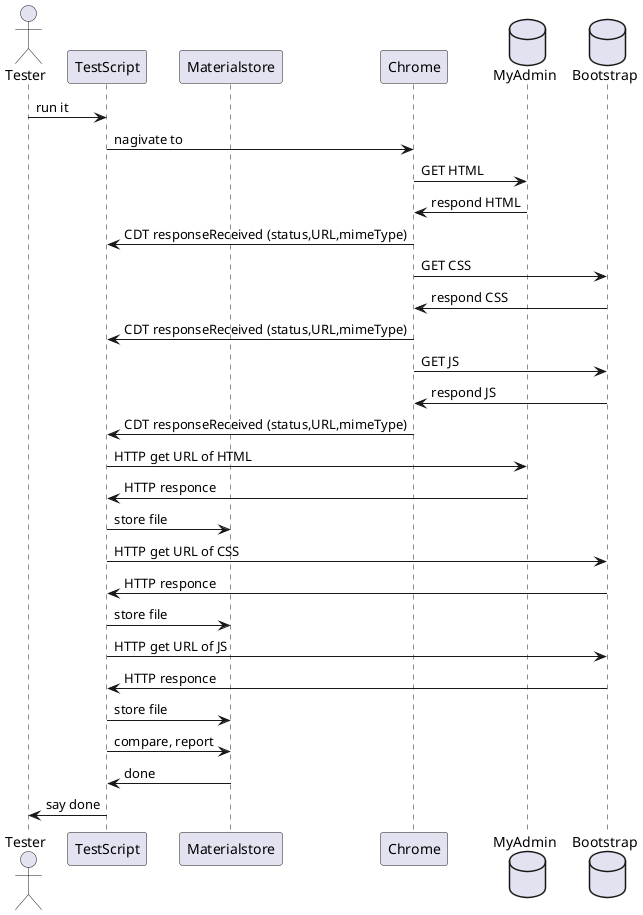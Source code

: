 @startuml sequence
actor       Tester        as tester
participant TestScript    as script
participant Materialstore as mats
participant Chrome        as browser
database    MyAdmin       as site
database    Bootstrap     as external
tester   -> script     : run it
script   -> browser    : nagivate to
browser  -> site       : GET HTML
site     -> browser    : respond HTML
browser  -> script     : CDT responseReceived (status,URL,mimeType)
browser  -> external   : GET CSS
external -> browser    : respond CSS
browser  -> script     : CDT responseReceived (status,URL,mimeType)
browser  -> external   : GET JS
external -> browser    : respond JS
browser  -> script     : CDT responseReceived (status,URL,mimeType)
script   -> site       : HTTP get URL of HTML
site     -> script     : HTTP responce
script   -> mats       : store file
script   -> external   : HTTP get URL of CSS
external -> script     : HTTP responce
script   -> mats       : store file
script   -> external   : HTTP get URL of JS
external -> script     : HTTP responce
script   -> mats       : store file
script   -> mats       : compare, report
mats     -> script     : done
script   -> tester     : say done
@enduml